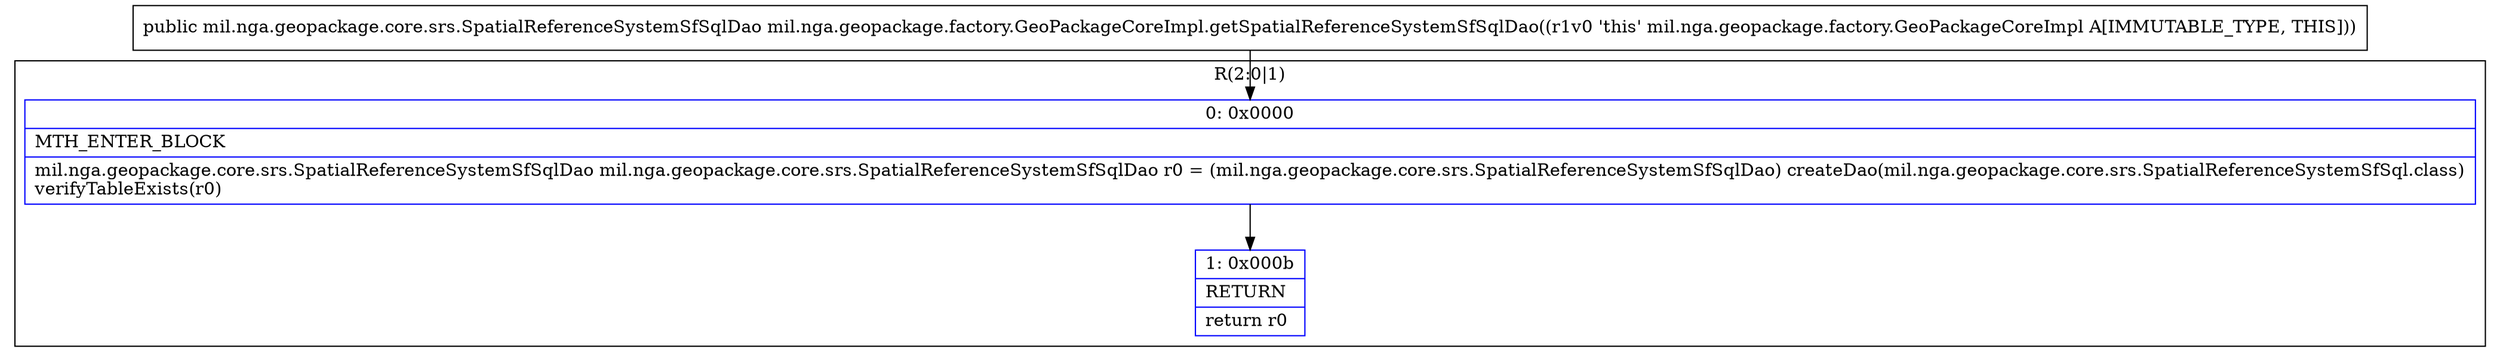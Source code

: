 digraph "CFG formil.nga.geopackage.factory.GeoPackageCoreImpl.getSpatialReferenceSystemSfSqlDao()Lmil\/nga\/geopackage\/core\/srs\/SpatialReferenceSystemSfSqlDao;" {
subgraph cluster_Region_1502111041 {
label = "R(2:0|1)";
node [shape=record,color=blue];
Node_0 [shape=record,label="{0\:\ 0x0000|MTH_ENTER_BLOCK\l|mil.nga.geopackage.core.srs.SpatialReferenceSystemSfSqlDao mil.nga.geopackage.core.srs.SpatialReferenceSystemSfSqlDao r0 = (mil.nga.geopackage.core.srs.SpatialReferenceSystemSfSqlDao) createDao(mil.nga.geopackage.core.srs.SpatialReferenceSystemSfSql.class)\lverifyTableExists(r0)\l}"];
Node_1 [shape=record,label="{1\:\ 0x000b|RETURN\l|return r0\l}"];
}
MethodNode[shape=record,label="{public mil.nga.geopackage.core.srs.SpatialReferenceSystemSfSqlDao mil.nga.geopackage.factory.GeoPackageCoreImpl.getSpatialReferenceSystemSfSqlDao((r1v0 'this' mil.nga.geopackage.factory.GeoPackageCoreImpl A[IMMUTABLE_TYPE, THIS])) }"];
MethodNode -> Node_0;
Node_0 -> Node_1;
}

